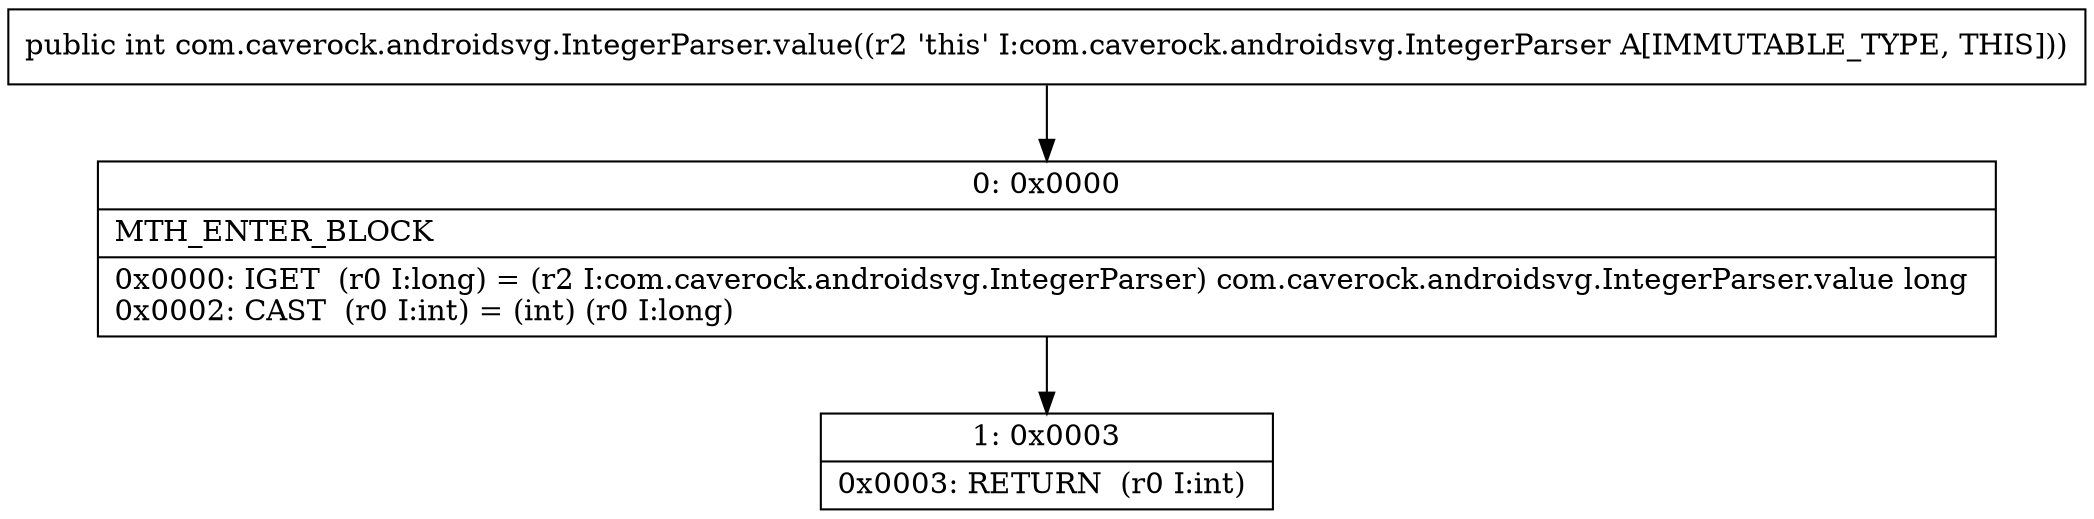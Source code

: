 digraph "CFG forcom.caverock.androidsvg.IntegerParser.value()I" {
Node_0 [shape=record,label="{0\:\ 0x0000|MTH_ENTER_BLOCK\l|0x0000: IGET  (r0 I:long) = (r2 I:com.caverock.androidsvg.IntegerParser) com.caverock.androidsvg.IntegerParser.value long \l0x0002: CAST  (r0 I:int) = (int) (r0 I:long) \l}"];
Node_1 [shape=record,label="{1\:\ 0x0003|0x0003: RETURN  (r0 I:int) \l}"];
MethodNode[shape=record,label="{public int com.caverock.androidsvg.IntegerParser.value((r2 'this' I:com.caverock.androidsvg.IntegerParser A[IMMUTABLE_TYPE, THIS])) }"];
MethodNode -> Node_0;
Node_0 -> Node_1;
}


